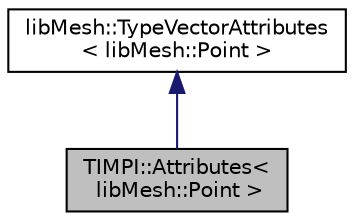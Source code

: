 digraph "TIMPI::Attributes&lt; libMesh::Point &gt;"
{
 // INTERACTIVE_SVG=YES
  edge [fontname="Helvetica",fontsize="10",labelfontname="Helvetica",labelfontsize="10"];
  node [fontname="Helvetica",fontsize="10",shape=record];
  Node1 [label="TIMPI::Attributes\<\l libMesh::Point \>",height=0.2,width=0.4,color="black", fillcolor="grey75", style="filled" fontcolor="black"];
  Node2 -> Node1 [dir="back",color="midnightblue",fontsize="10",style="solid",fontname="Helvetica"];
  Node2 [label="libMesh::TypeVectorAttributes\l\< libMesh::Point \>",height=0.2,width=0.4,color="black", fillcolor="white", style="filled",URL="$structlibMesh_1_1TypeVectorAttributes.html"];
}
